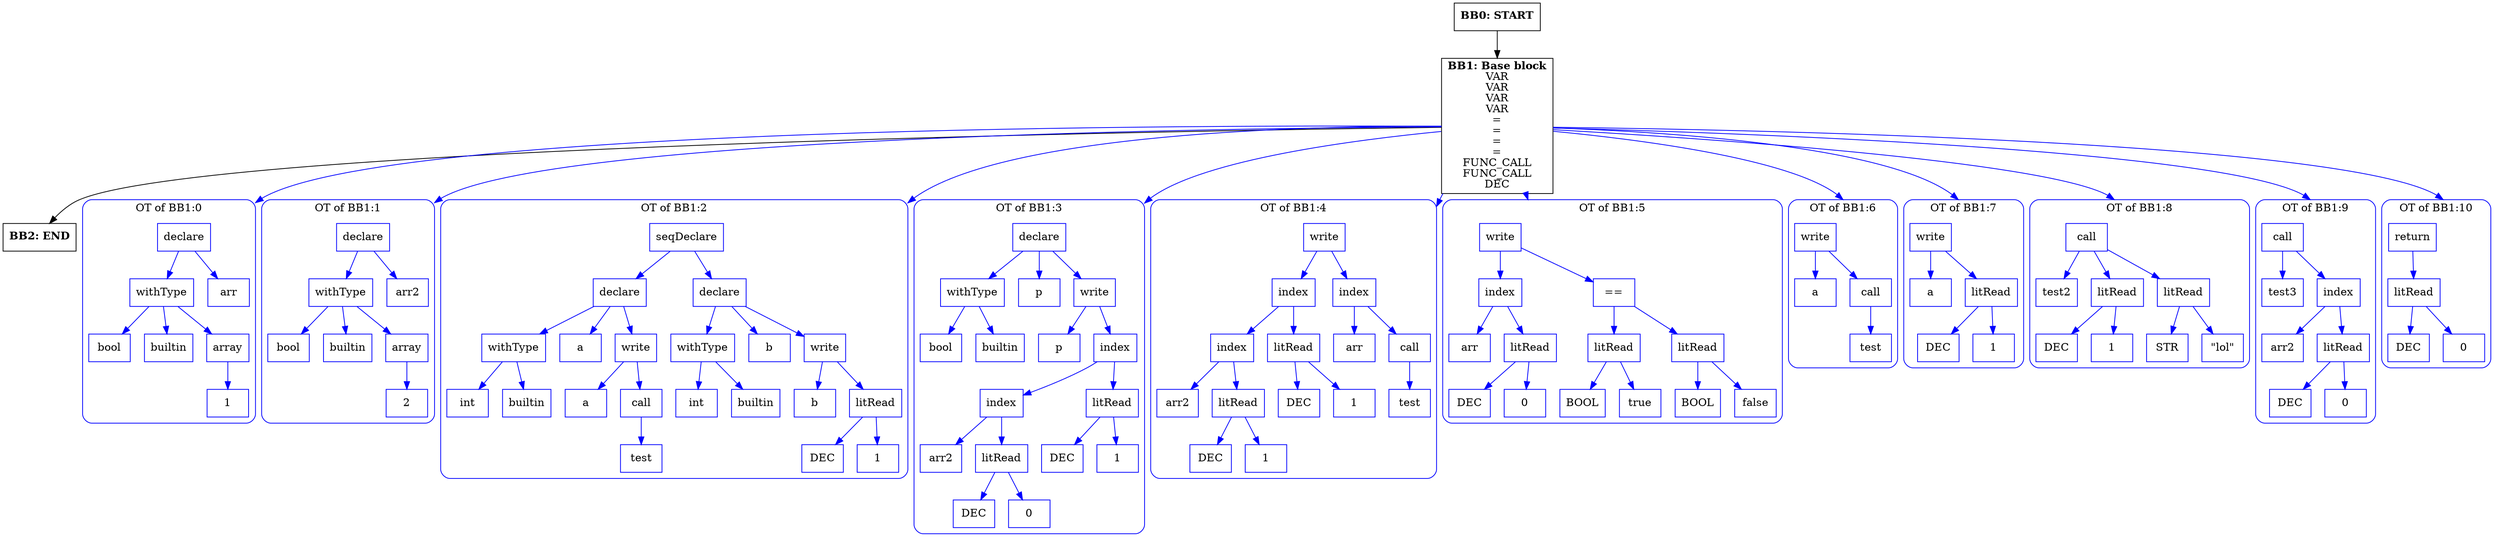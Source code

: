digraph CFG {
    compound=true;
    graph [splines=true];
    node [shape=rectangle];

    BB2 [label=<<B>BB2: END</B><BR ALIGN="CENTER"/>>];
    BB1 [label=<<B>BB1: Base block</B><BR ALIGN="CENTER"/>VAR<BR ALIGN="CENTER"/>VAR<BR ALIGN="CENTER"/>VAR<BR ALIGN="CENTER"/>VAR<BR ALIGN="CENTER"/>=<BR ALIGN="CENTER"/>=<BR ALIGN="CENTER"/>=<BR ALIGN="CENTER"/>=<BR ALIGN="CENTER"/>FUNC_CALL<BR ALIGN="CENTER"/>FUNC_CALL<BR ALIGN="CENTER"/>DEC<BR ALIGN="CENTER"/>>];
    subgraph cluster_instruction0 {
        label = "OT of BB1:0";
        style=rounded;
        color=blue;
        entry0 [shape=point, style=invis];
        node0 [label="declare", color=blue];
        node1 [label="withType", color=blue];
        node2 [label="bool", color=blue];
        node1 -> node2[color=blue];
        node3 [label="builtin", color=blue];
        node1 -> node3[color=blue];
        node4 [label="array", color=blue];
        node5 [label="1", color=blue];
        node4 -> node5[color=blue];
        node1 -> node4[color=blue];
        node0 -> node1[color=blue];
        node6 [label="arr", color=blue];
        node0 -> node6[color=blue];
    }
    BB1 -> entry0 [lhead=cluster_instruction0, color=blue];
    subgraph cluster_instruction1 {
        label = "OT of BB1:1";
        style=rounded;
        color=blue;
        entry1 [shape=point, style=invis];
        node7 [label="declare", color=blue];
        node8 [label="withType", color=blue];
        node9 [label="bool", color=blue];
        node8 -> node9[color=blue];
        node10 [label="builtin", color=blue];
        node8 -> node10[color=blue];
        node11 [label="array", color=blue];
        node12 [label="2", color=blue];
        node11 -> node12[color=blue];
        node8 -> node11[color=blue];
        node7 -> node8[color=blue];
        node13 [label="arr2", color=blue];
        node7 -> node13[color=blue];
    }
    BB1 -> entry1 [lhead=cluster_instruction1, color=blue];
    subgraph cluster_instruction2 {
        label = "OT of BB1:2";
        style=rounded;
        color=blue;
        entry2 [shape=point, style=invis];
        node14 [label="seqDeclare", color=blue];
        node15 [label="declare", color=blue];
        node16 [label="withType", color=blue];
        node17 [label="int", color=blue];
        node16 -> node17[color=blue];
        node18 [label="builtin", color=blue];
        node16 -> node18[color=blue];
        node15 -> node16[color=blue];
        node19 [label="a", color=blue];
        node15 -> node19[color=blue];
        node20 [label="write", color=blue];
        node21 [label="a", color=blue];
        node20 -> node21[color=blue];
        node22 [label="call", color=blue];
        node23 [label="test", color=blue];
        node22 -> node23[color=blue];
        node20 -> node22[color=blue];
        node15 -> node20[color=blue];
        node14 -> node15[color=blue];
        node24 [label="declare", color=blue];
        node25 [label="withType", color=blue];
        node26 [label="int", color=blue];
        node25 -> node26[color=blue];
        node27 [label="builtin", color=blue];
        node25 -> node27[color=blue];
        node24 -> node25[color=blue];
        node28 [label="b", color=blue];
        node24 -> node28[color=blue];
        node29 [label="write", color=blue];
        node30 [label="b", color=blue];
        node29 -> node30[color=blue];
        node31 [label="litRead", color=blue];
        node32 [label="DEC", color=blue];
        node31 -> node32[color=blue];
        node33 [label="1", color=blue];
        node31 -> node33[color=blue];
        node29 -> node31[color=blue];
        node24 -> node29[color=blue];
        node14 -> node24[color=blue];
    }
    BB1 -> entry2 [lhead=cluster_instruction2, color=blue];
    subgraph cluster_instruction3 {
        label = "OT of BB1:3";
        style=rounded;
        color=blue;
        entry3 [shape=point, style=invis];
        node34 [label="declare", color=blue];
        node35 [label="withType", color=blue];
        node36 [label="bool", color=blue];
        node35 -> node36[color=blue];
        node37 [label="builtin", color=blue];
        node35 -> node37[color=blue];
        node34 -> node35[color=blue];
        node38 [label="p", color=blue];
        node34 -> node38[color=blue];
        node39 [label="write", color=blue];
        node40 [label="p", color=blue];
        node39 -> node40[color=blue];
        node41 [label="index", color=blue];
        node42 [label="index", color=blue];
        node43 [label="arr2", color=blue];
        node42 -> node43[color=blue];
        node44 [label="litRead", color=blue];
        node45 [label="DEC", color=blue];
        node44 -> node45[color=blue];
        node46 [label="0", color=blue];
        node44 -> node46[color=blue];
        node42 -> node44[color=blue];
        node41 -> node42[color=blue];
        node47 [label="litRead", color=blue];
        node48 [label="DEC", color=blue];
        node47 -> node48[color=blue];
        node49 [label="1", color=blue];
        node47 -> node49[color=blue];
        node41 -> node47[color=blue];
        node39 -> node41[color=blue];
        node34 -> node39[color=blue];
    }
    BB1 -> entry3 [lhead=cluster_instruction3, color=blue];
    subgraph cluster_instruction4 {
        label = "OT of BB1:4";
        style=rounded;
        color=blue;
        entry4 [shape=point, style=invis];
        node50 [label="write", color=blue];
        node51 [label="index", color=blue];
        node52 [label="index", color=blue];
        node53 [label="arr2", color=blue];
        node52 -> node53[color=blue];
        node54 [label="litRead", color=blue];
        node55 [label="DEC", color=blue];
        node54 -> node55[color=blue];
        node56 [label="1", color=blue];
        node54 -> node56[color=blue];
        node52 -> node54[color=blue];
        node51 -> node52[color=blue];
        node57 [label="litRead", color=blue];
        node58 [label="DEC", color=blue];
        node57 -> node58[color=blue];
        node59 [label="1", color=blue];
        node57 -> node59[color=blue];
        node51 -> node57[color=blue];
        node50 -> node51[color=blue];
        node60 [label="index", color=blue];
        node61 [label="arr", color=blue];
        node60 -> node61[color=blue];
        node62 [label="call", color=blue];
        node63 [label="test", color=blue];
        node62 -> node63[color=blue];
        node60 -> node62[color=blue];
        node50 -> node60[color=blue];
    }
    BB1 -> entry4 [lhead=cluster_instruction4, color=blue];
    subgraph cluster_instruction5 {
        label = "OT of BB1:5";
        style=rounded;
        color=blue;
        entry5 [shape=point, style=invis];
        node64 [label="write", color=blue];
        node65 [label="index", color=blue];
        node66 [label="arr", color=blue];
        node65 -> node66[color=blue];
        node67 [label="litRead", color=blue];
        node68 [label="DEC", color=blue];
        node67 -> node68[color=blue];
        node69 [label="0", color=blue];
        node67 -> node69[color=blue];
        node65 -> node67[color=blue];
        node64 -> node65[color=blue];
        node70 [label="==", color=blue];
        node71 [label="litRead", color=blue];
        node72 [label="BOOL", color=blue];
        node71 -> node72[color=blue];
        node73 [label="true", color=blue];
        node71 -> node73[color=blue];
        node70 -> node71[color=blue];
        node74 [label="litRead", color=blue];
        node75 [label="BOOL", color=blue];
        node74 -> node75[color=blue];
        node76 [label="false", color=blue];
        node74 -> node76[color=blue];
        node70 -> node74[color=blue];
        node64 -> node70[color=blue];
    }
    BB1 -> entry5 [lhead=cluster_instruction5, color=blue];
    subgraph cluster_instruction6 {
        label = "OT of BB1:6";
        style=rounded;
        color=blue;
        entry6 [shape=point, style=invis];
        node77 [label="write", color=blue];
        node78 [label="a", color=blue];
        node77 -> node78[color=blue];
        node79 [label="call", color=blue];
        node80 [label="test", color=blue];
        node79 -> node80[color=blue];
        node77 -> node79[color=blue];
    }
    BB1 -> entry6 [lhead=cluster_instruction6, color=blue];
    subgraph cluster_instruction7 {
        label = "OT of BB1:7";
        style=rounded;
        color=blue;
        entry7 [shape=point, style=invis];
        node81 [label="write", color=blue];
        node82 [label="a", color=blue];
        node81 -> node82[color=blue];
        node83 [label="litRead", color=blue];
        node84 [label="DEC", color=blue];
        node83 -> node84[color=blue];
        node85 [label="1", color=blue];
        node83 -> node85[color=blue];
        node81 -> node83[color=blue];
    }
    BB1 -> entry7 [lhead=cluster_instruction7, color=blue];
    subgraph cluster_instruction8 {
        label = "OT of BB1:8";
        style=rounded;
        color=blue;
        entry8 [shape=point, style=invis];
        node86 [label="call", color=blue];
        node87 [label="test2", color=blue];
        node86 -> node87[color=blue];
        node88 [label="litRead", color=blue];
        node89 [label="DEC", color=blue];
        node88 -> node89[color=blue];
        node90 [label="1", color=blue];
        node88 -> node90[color=blue];
        node86 -> node88[color=blue];
        node91 [label="litRead", color=blue];
        node92 [label="STR", color=blue];
        node91 -> node92[color=blue];
        node93 [label="\"lol\"", color=blue];
        node91 -> node93[color=blue];
        node86 -> node91[color=blue];
    }
    BB1 -> entry8 [lhead=cluster_instruction8, color=blue];
    subgraph cluster_instruction9 {
        label = "OT of BB1:9";
        style=rounded;
        color=blue;
        entry9 [shape=point, style=invis];
        node94 [label="call", color=blue];
        node95 [label="test3", color=blue];
        node94 -> node95[color=blue];
        node96 [label="index", color=blue];
        node97 [label="arr2", color=blue];
        node96 -> node97[color=blue];
        node98 [label="litRead", color=blue];
        node99 [label="DEC", color=blue];
        node98 -> node99[color=blue];
        node100 [label="0", color=blue];
        node98 -> node100[color=blue];
        node96 -> node98[color=blue];
        node94 -> node96[color=blue];
    }
    BB1 -> entry9 [lhead=cluster_instruction9, color=blue];
    subgraph cluster_instruction10 {
        label = "OT of BB1:10";
        style=rounded;
        color=blue;
        entry10 [shape=point, style=invis];
        node101 [label="return", color=blue];
        node102 [label="litRead", color=blue];
        node103 [label="DEC", color=blue];
        node102 -> node103[color=blue];
        node104 [label="0", color=blue];
        node102 -> node104[color=blue];
        node101 -> node102[color=blue];
    }
    BB1 -> entry10 [lhead=cluster_instruction10, color=blue];
    BB0 [label=<<B>BB0: START</B><BR ALIGN="CENTER"/>>];

    BB1 -> BB2;
    BB0 -> BB1;
}

